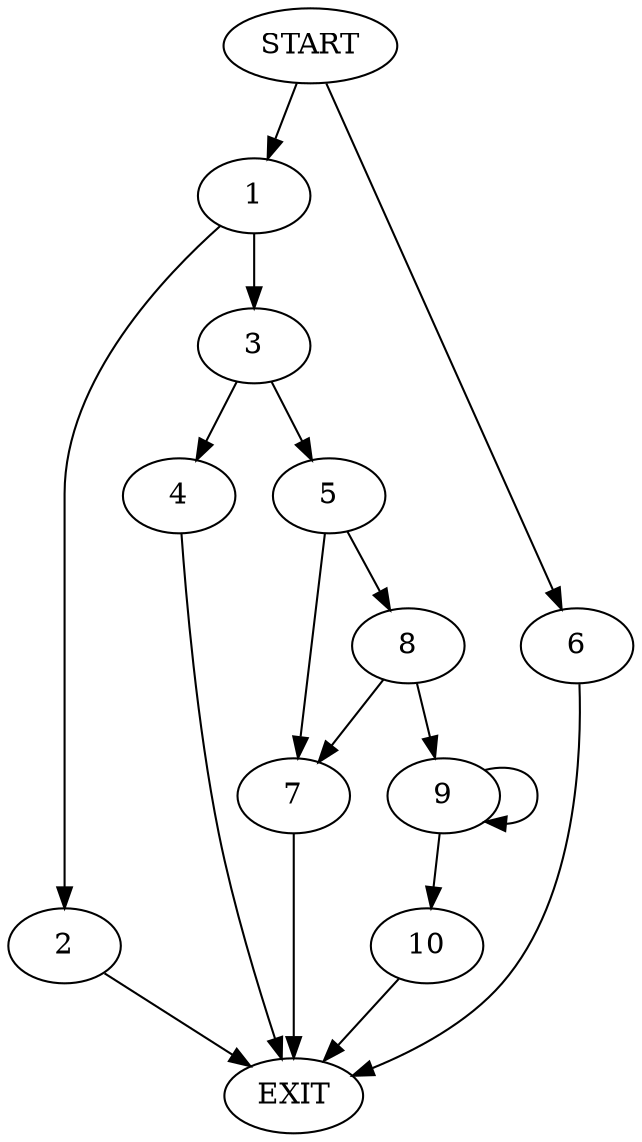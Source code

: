 digraph {
0 [label="START"]
11 [label="EXIT"]
0 -> 1
1 -> 2
1 -> 3
2 -> 11
3 -> 4
3 -> 5
0 -> 6
6 -> 11
5 -> 7
5 -> 8
4 -> 11
7 -> 11
8 -> 7
8 -> 9
9 -> 9
9 -> 10
10 -> 11
}
